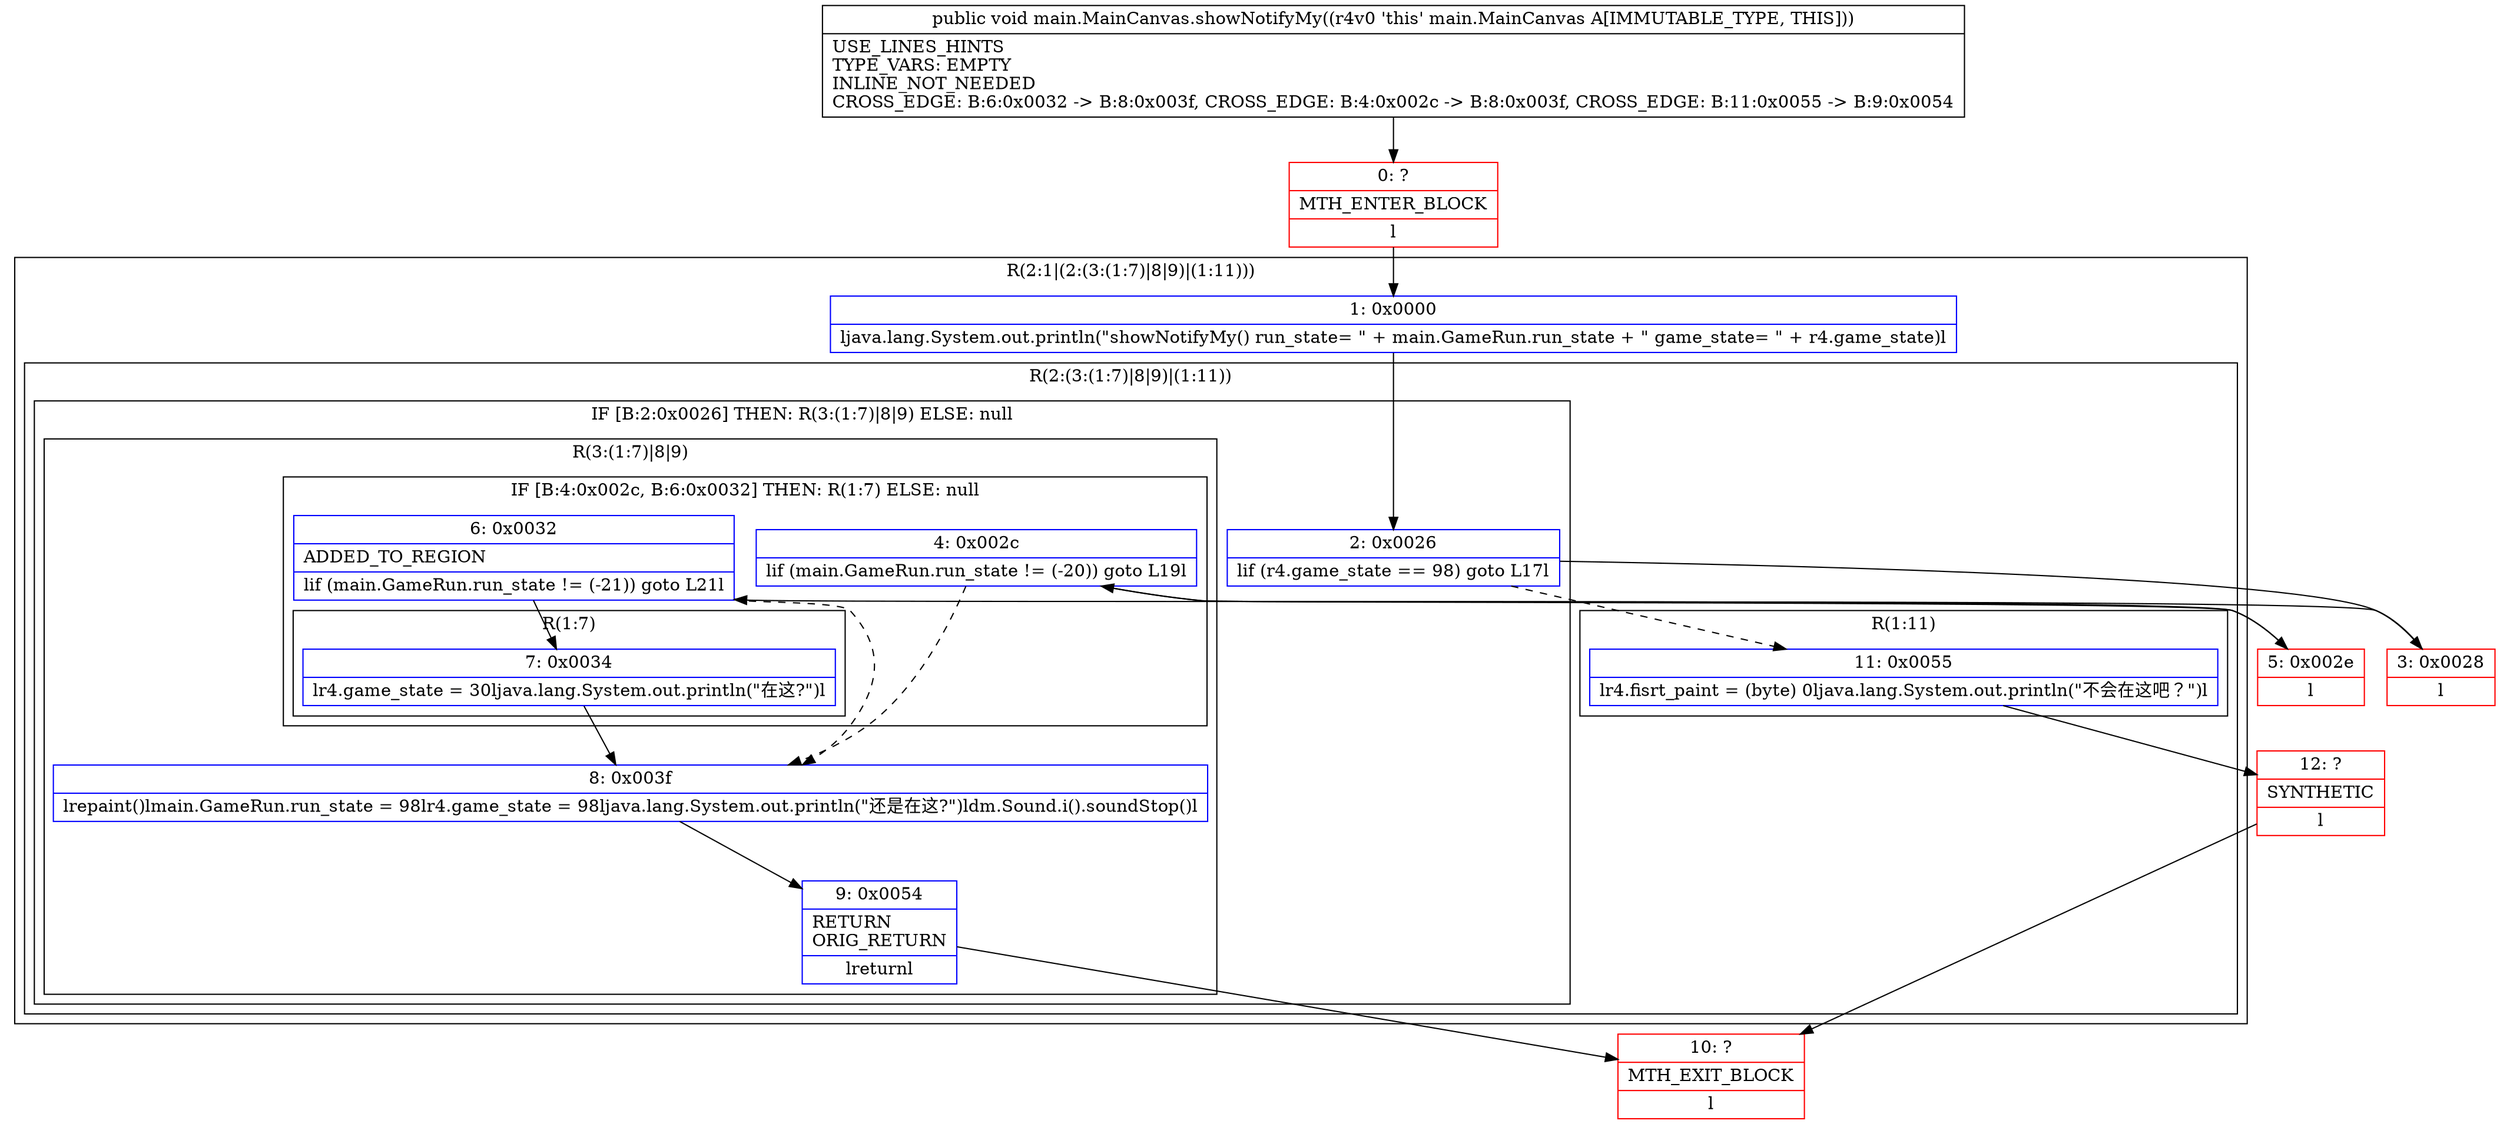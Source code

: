 digraph "CFG formain.MainCanvas.showNotifyMy()V" {
subgraph cluster_Region_953351146 {
label = "R(2:1|(2:(3:(1:7)|8|9)|(1:11)))";
node [shape=record,color=blue];
Node_1 [shape=record,label="{1\:\ 0x0000|ljava.lang.System.out.println(\"showNotifyMy() run_state= \" + main.GameRun.run_state + \" game_state= \" + r4.game_state)l}"];
subgraph cluster_Region_1395043048 {
label = "R(2:(3:(1:7)|8|9)|(1:11))";
node [shape=record,color=blue];
subgraph cluster_IfRegion_1535345581 {
label = "IF [B:2:0x0026] THEN: R(3:(1:7)|8|9) ELSE: null";
node [shape=record,color=blue];
Node_2 [shape=record,label="{2\:\ 0x0026|lif (r4.game_state == 98) goto L17l}"];
subgraph cluster_Region_290521739 {
label = "R(3:(1:7)|8|9)";
node [shape=record,color=blue];
subgraph cluster_IfRegion_1047766752 {
label = "IF [B:4:0x002c, B:6:0x0032] THEN: R(1:7) ELSE: null";
node [shape=record,color=blue];
Node_4 [shape=record,label="{4\:\ 0x002c|lif (main.GameRun.run_state != (\-20)) goto L19l}"];
Node_6 [shape=record,label="{6\:\ 0x0032|ADDED_TO_REGION\l|lif (main.GameRun.run_state != (\-21)) goto L21l}"];
subgraph cluster_Region_1482963500 {
label = "R(1:7)";
node [shape=record,color=blue];
Node_7 [shape=record,label="{7\:\ 0x0034|lr4.game_state = 30ljava.lang.System.out.println(\"在这?\")l}"];
}
}
Node_8 [shape=record,label="{8\:\ 0x003f|lrepaint()lmain.GameRun.run_state = 98lr4.game_state = 98ljava.lang.System.out.println(\"还是在这?\")ldm.Sound.i().soundStop()l}"];
Node_9 [shape=record,label="{9\:\ 0x0054|RETURN\lORIG_RETURN\l|lreturnl}"];
}
}
subgraph cluster_Region_524108902 {
label = "R(1:11)";
node [shape=record,color=blue];
Node_11 [shape=record,label="{11\:\ 0x0055|lr4.fisrt_paint = (byte) 0ljava.lang.System.out.println(\"不会在这吧？\")l}"];
}
}
}
Node_0 [shape=record,color=red,label="{0\:\ ?|MTH_ENTER_BLOCK\l|l}"];
Node_3 [shape=record,color=red,label="{3\:\ 0x0028|l}"];
Node_5 [shape=record,color=red,label="{5\:\ 0x002e|l}"];
Node_10 [shape=record,color=red,label="{10\:\ ?|MTH_EXIT_BLOCK\l|l}"];
Node_12 [shape=record,color=red,label="{12\:\ ?|SYNTHETIC\l|l}"];
MethodNode[shape=record,label="{public void main.MainCanvas.showNotifyMy((r4v0 'this' main.MainCanvas A[IMMUTABLE_TYPE, THIS]))  | USE_LINES_HINTS\lTYPE_VARS: EMPTY\lINLINE_NOT_NEEDED\lCROSS_EDGE: B:6:0x0032 \-\> B:8:0x003f, CROSS_EDGE: B:4:0x002c \-\> B:8:0x003f, CROSS_EDGE: B:11:0x0055 \-\> B:9:0x0054\l}"];
MethodNode -> Node_0;
Node_1 -> Node_2;
Node_2 -> Node_3;
Node_2 -> Node_11[style=dashed];
Node_4 -> Node_5;
Node_4 -> Node_8[style=dashed];
Node_6 -> Node_7;
Node_6 -> Node_8[style=dashed];
Node_7 -> Node_8;
Node_8 -> Node_9;
Node_9 -> Node_10;
Node_11 -> Node_12;
Node_0 -> Node_1;
Node_3 -> Node_4;
Node_5 -> Node_6;
Node_12 -> Node_10;
}

